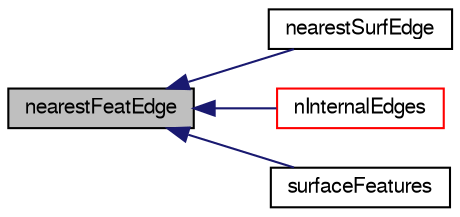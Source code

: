digraph "nearestFeatEdge"
{
  bgcolor="transparent";
  edge [fontname="FreeSans",fontsize="10",labelfontname="FreeSans",labelfontsize="10"];
  node [fontname="FreeSans",fontsize="10",shape=record];
  rankdir="LR";
  Node2762 [label="nearestFeatEdge",height=0.2,width=0.4,color="black", fillcolor="grey75", style="filled", fontcolor="black"];
  Node2762 -> Node2763 [dir="back",color="midnightblue",fontsize="10",style="solid",fontname="FreeSans"];
  Node2763 [label="nearestSurfEdge",height=0.2,width=0.4,color="black",URL="$a25510.html#a730a3cbbb390e79cc03a3f3deb361a0d",tooltip="Find nearest surface edge (out of selectedEdges) for each. "];
  Node2762 -> Node2764 [dir="back",color="midnightblue",fontsize="10",style="solid",fontname="FreeSans"];
  Node2764 [label="nInternalEdges",height=0.2,width=0.4,color="red",URL="$a25510.html#ac3a114a989f593d0844725f0e2364537",tooltip="Return number of internal edges. "];
  Node2762 -> Node2767 [dir="back",color="midnightblue",fontsize="10",style="solid",fontname="FreeSans"];
  Node2767 [label="surfaceFeatures",height=0.2,width=0.4,color="black",URL="$a25510.html#ad37c6263cbba065fbffe29e843e18245",tooltip="Construct from pointField and edgeList (edgeMesh) "];
}
